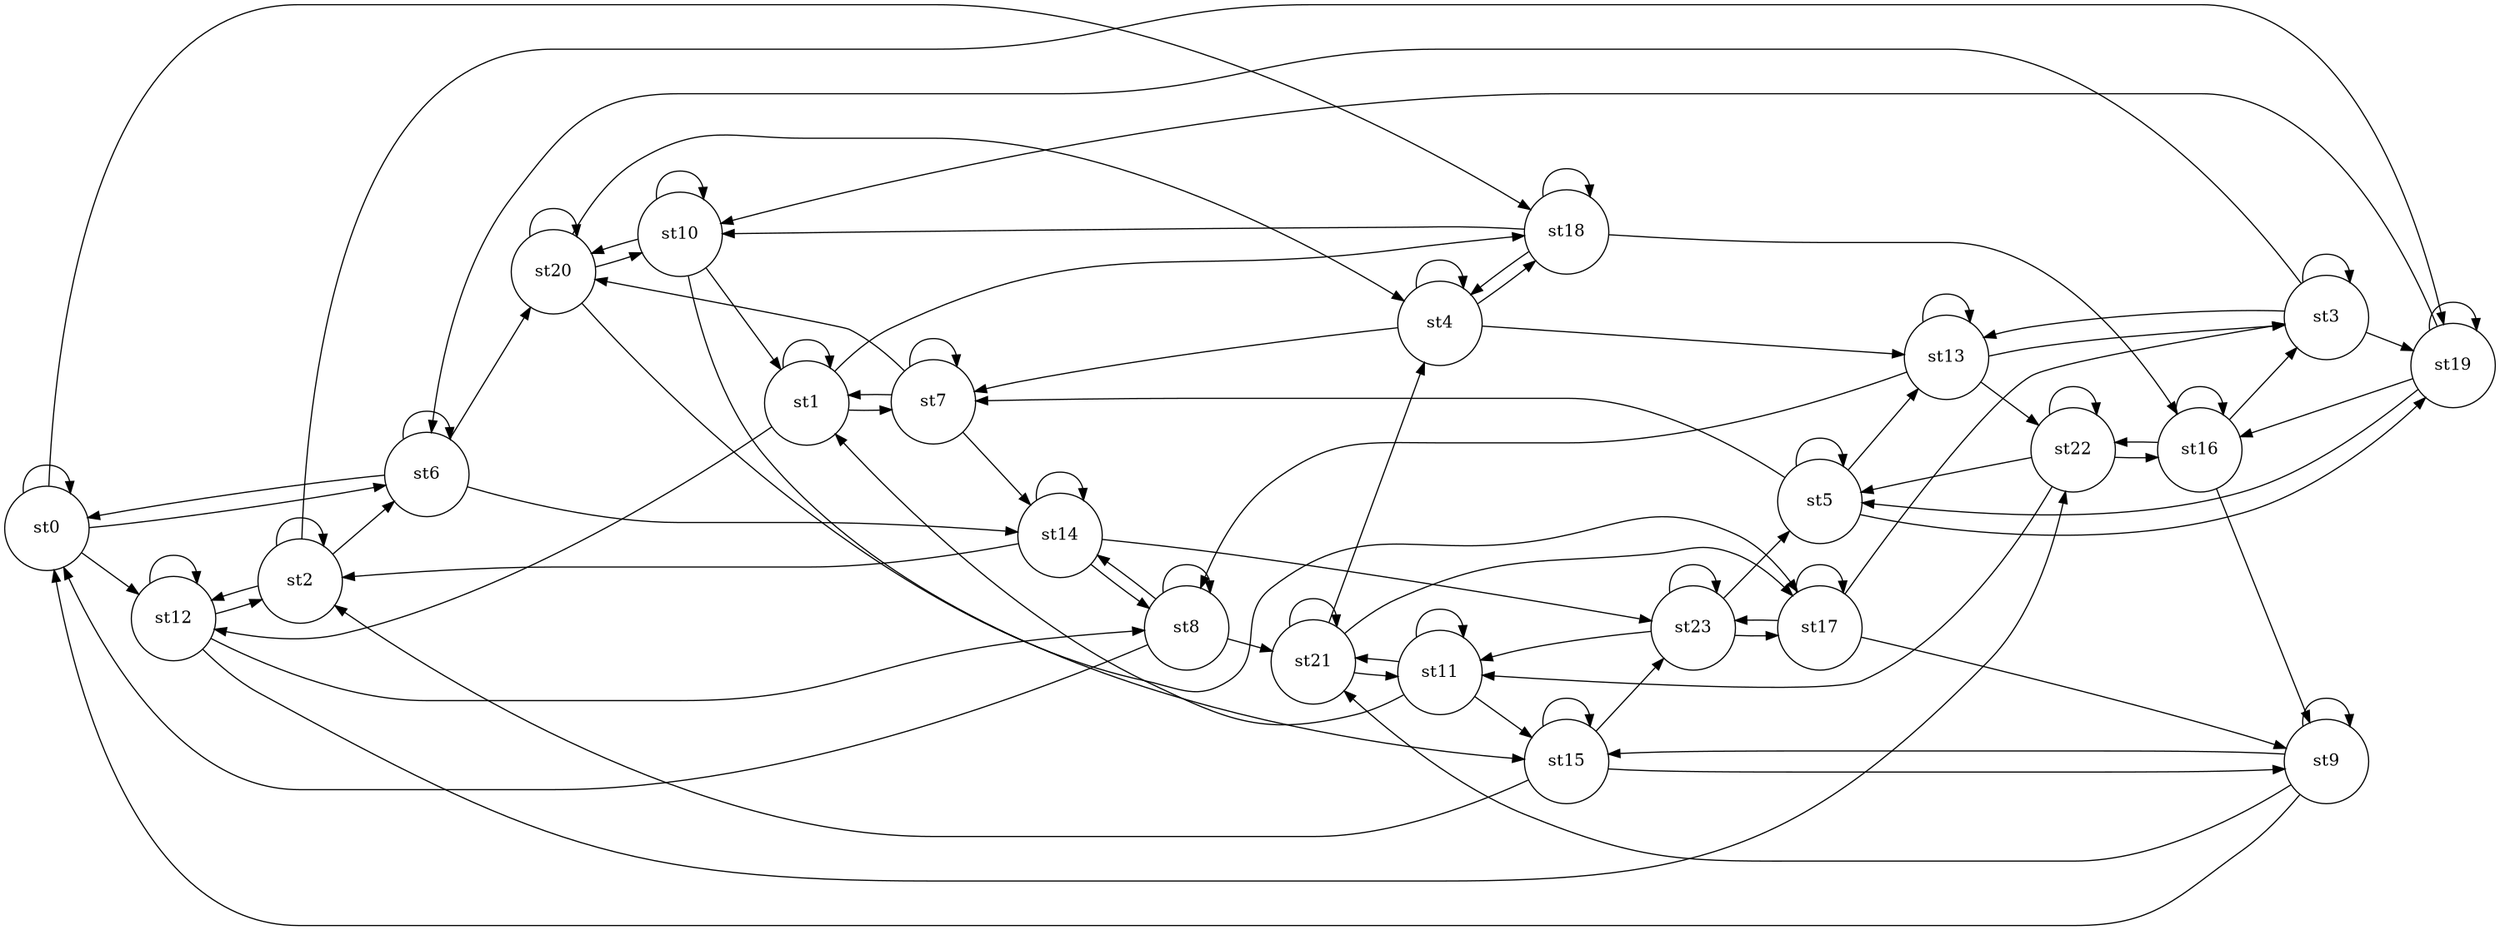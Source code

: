 #Total states is 0, including 0 states and 0 newstates
#Total transisions is 0, including 0 transistions and 0 new transitions
digraph finite_state_machine {
	rankdir=LR;
	size="20,20";
	resolution="300";
	overlap=false;

	node [shape = circle, fixedsize=true, width = 1, color = red, style = filled];

	node [shape = circle, color = black, style = unfilled];
	st0;
 	st1;
 	st10;
 	st11;
 	st12;
 	st13;
 	st14;
 	st15;
 	st16;
 	st17;
 	st18;
 	st19;
 	st2;
 	st20;
 	st21;
 	st22;
 	st23;
 	st3;
 	st4;
 	st5;
 	st6;
 	st7;
 	st8;
 	st9;
 	st0 -> st0;
	st0 -> st12;
	st0 -> st18;
	st0 -> st6;
	st1 -> st1;
	st1 -> st12;
	st1 -> st18;
	st1 -> st7;
	st10 -> st1;
	st10 -> st10;
	st10 -> st15;
	st10 -> st20;
	st11 -> st1;
	st11 -> st11;
	st11 -> st15;
	st11 -> st21;
	st12 -> st12;
	st12 -> st2;
	st12 -> st22;
	st12 -> st8;
	st13 -> st13;
	st13 -> st22;
	st13 -> st3;
	st13 -> st8;
	st14 -> st14;
	st14 -> st2;
	st14 -> st23;
	st14 -> st8;
	st15 -> st15;
	st15 -> st2;
	st15 -> st23;
	st15 -> st9;
	st16 -> st16;
	st16 -> st22;
	st16 -> st3;
	st16 -> st9;
	st17 -> st17;
	st17 -> st23;
	st17 -> st3;
	st17 -> st9;
	st18 -> st10;
	st18 -> st16;
	st18 -> st18;
	st18 -> st4;
	st19 -> st10;
	st19 -> st16;
	st19 -> st19;
	st19 -> st5;
	st2 -> st12;
	st2 -> st19;
	st2 -> st2;
	st2 -> st6;
	st20 -> st10;
	st20 -> st17;
	st20 -> st20;
	st20 -> st4;
	st21 -> st11;
	st21 -> st17;
	st21 -> st21;
	st21 -> st4;
	st22 -> st11;
	st22 -> st16;
	st22 -> st22;
	st22 -> st5;
	st23 -> st11;
	st23 -> st17;
	st23 -> st23;
	st23 -> st5;
	st3 -> st13;
	st3 -> st19;
	st3 -> st3;
	st3 -> st6;
	st4 -> st13;
	st4 -> st18;
	st4 -> st4;
	st4 -> st7;
	st5 -> st13;
	st5 -> st19;
	st5 -> st5;
	st5 -> st7;
	st6 -> st0;
	st6 -> st14;
	st6 -> st20;
	st6 -> st6;
	st7 -> st1;
	st7 -> st14;
	st7 -> st20;
	st7 -> st7;
	st8 -> st0;
	st8 -> st14;
	st8 -> st21;
	st8 -> st8;
	st9 -> st0;
	st9 -> st15;
	st9 -> st21;
	st9 -> st9;
}
